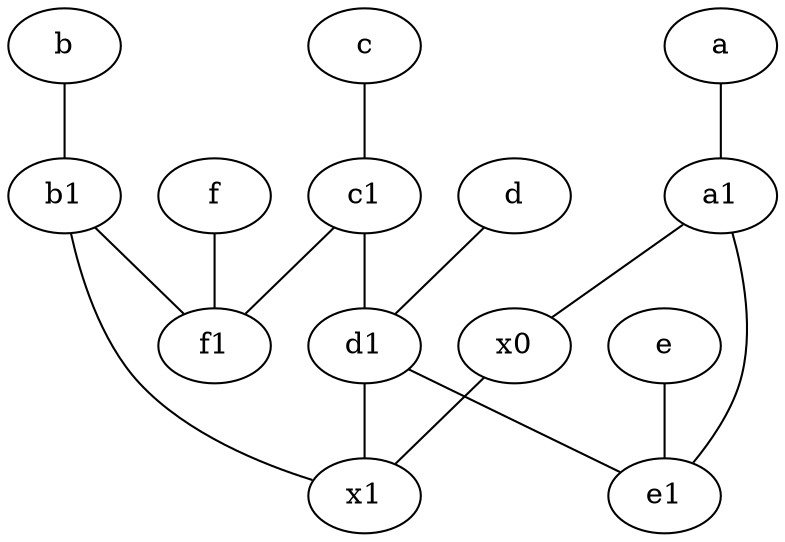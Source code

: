 graph {
	node [labelfontsize=50]
	x1 [labelfontsize=50]
	x0 [labelfontsize=50]
	d1 [labelfontsize=50 pos="3,5!"]
	f1 [labelfontsize=50 pos="3,8!"]
	a1 [labelfontsize=50 pos="8,3!"]
	c1 [labelfontsize=50 pos="4.5,3!"]
	e1 [labelfontsize=50 pos="7,7!"]
	f [labelfontsize=50 pos="3,9!"]
	d [labelfontsize=50 pos="2,5!"]
	b1 [labelfontsize=50 pos="9,4!"]
	e [labelfontsize=50 pos="7,9!"]
	b [labelfontsize=50 pos="10,4!"]
	c [labelfontsize=50 pos="4.5,2!"]
	a [labelfontsize=50 pos="8,2!"]
	a1 -- e1
	f -- f1
	d -- d1
	b -- b1
	d1 -- e1
	c -- c1
	d1 -- x1
	b1 -- x1
	e -- e1
	x0 -- x1
	a1 -- x0
	c1 -- f1
	b1 -- f1
	c1 -- d1
	a -- a1
}
